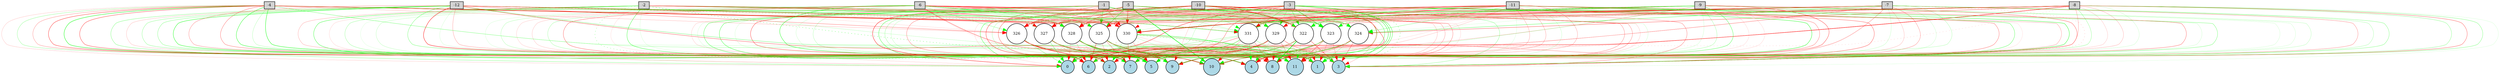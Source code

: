 digraph {
	node [fontsize=9 height=0.2 shape=circle width=0.2]
	-1 [fillcolor=lightgray shape=box style=filled]
	-2 [fillcolor=lightgray shape=box style=filled]
	-3 [fillcolor=lightgray shape=box style=filled]
	-4 [fillcolor=lightgray shape=box style=filled]
	-5 [fillcolor=lightgray shape=box style=filled]
	-6 [fillcolor=lightgray shape=box style=filled]
	-7 [fillcolor=lightgray shape=box style=filled]
	-8 [fillcolor=lightgray shape=box style=filled]
	-9 [fillcolor=lightgray shape=box style=filled]
	-10 [fillcolor=lightgray shape=box style=filled]
	-11 [fillcolor=lightgray shape=box style=filled]
	-12 [fillcolor=lightgray shape=box style=filled]
	0 [fillcolor=lightblue style=filled]
	1 [fillcolor=lightblue style=filled]
	2 [fillcolor=lightblue style=filled]
	3 [fillcolor=lightblue style=filled]
	4 [fillcolor=lightblue style=filled]
	5 [fillcolor=lightblue style=filled]
	6 [fillcolor=lightblue style=filled]
	7 [fillcolor=lightblue style=filled]
	8 [fillcolor=lightblue style=filled]
	9 [fillcolor=lightblue style=filled]
	10 [fillcolor=lightblue style=filled]
	11 [fillcolor=lightblue style=filled]
	322 [fillcolor=white style=filled]
	323 [fillcolor=white style=filled]
	324 [fillcolor=white style=filled]
	325 [fillcolor=white style=filled]
	326 [fillcolor=white style=filled]
	327 [fillcolor=white style=filled]
	328 [fillcolor=white style=filled]
	329 [fillcolor=white style=filled]
	330 [fillcolor=white style=filled]
	331 [fillcolor=white style=filled]
	-1 -> 322 [color=green penwidth=0.5167843331179414 style=solid]
	-1 -> 323 [color=red penwidth=0.12149385164377427 style=solid]
	-1 -> 324 [color=red penwidth=0.10478333972321426 style=solid]
	-1 -> 325 [color=green penwidth=0.5099560240608733 style=solid]
	-1 -> 326 [color=red penwidth=0.4734835714520754 style=solid]
	-1 -> 327 [color=red penwidth=0.2609245713518062 style=solid]
	-1 -> 328 [color=red penwidth=0.2574551812310045 style=solid]
	-1 -> 329 [color=green penwidth=0.20110696671321088 style=solid]
	-1 -> 330 [color=red penwidth=0.37498230052371617 style=solid]
	-1 -> 331 [color=green penwidth=0.1492222907643897 style=solid]
	-2 -> 322 [color=red penwidth=0.18746503895171018 style=solid]
	-2 -> 323 [color=green penwidth=0.2392888907063042 style=solid]
	-2 -> 324 [color=green penwidth=0.16056018836757202 style=solid]
	-2 -> 325 [color=green penwidth=0.38776876369865776 style=solid]
	-2 -> 326 [color=red penwidth=0.12448313911447906 style=solid]
	-2 -> 327 [color=green penwidth=0.19527113130052023 style=solid]
	-2 -> 328 [color=red penwidth=0.6573325648270224 style=solid]
	-2 -> 329 [color=red penwidth=0.3826431167108095 style=solid]
	-2 -> 330 [color=red penwidth=0.11818712960795019 style=solid]
	-2 -> 331 [color=red penwidth=0.17705369066119397 style=solid]
	-3 -> 322 [color=green penwidth=0.4060308454449916 style=solid]
	-3 -> 323 [color=green penwidth=0.8679654718649493 style=solid]
	-3 -> 324 [color=green penwidth=0.13578563441654506 style=solid]
	-3 -> 325 [color=red penwidth=0.28176650963135896 style=solid]
	-3 -> 326 [color=red penwidth=0.5977843761357279 style=solid]
	-3 -> 327 [color=red penwidth=0.5760660772997748 style=solid]
	-3 -> 328 [color=green penwidth=0.15504947474567515 style=solid]
	-3 -> 329 [color=green penwidth=0.28984382397506536 style=solid]
	-3 -> 330 [color=green penwidth=0.14415141209250465 style=solid]
	-3 -> 331 [color=green penwidth=0.38387697467004256 style=solid]
	-4 -> 322 [color=green penwidth=0.38096281700139656 style=solid]
	-4 -> 323 [color=green penwidth=0.35290141259780583 style=solid]
	-4 -> 324 [color=red penwidth=0.14386499900436656 style=solid]
	-4 -> 325 [color=green penwidth=0.11666005031066404 style=solid]
	-4 -> 326 [color=red penwidth=0.22972679595881648 style=solid]
	-4 -> 327 [color=red penwidth=0.5235691110444116 style=solid]
	-4 -> 328 [color=red penwidth=0.9846488904519413 style=solid]
	-4 -> 329 [color=green penwidth=0.1787328553760426 style=solid]
	-4 -> 330 [color=red penwidth=0.34685207224283 style=solid]
	-4 -> 331 [color=green penwidth=0.12940192760138447 style=solid]
	-5 -> 322 [color=green penwidth=0.2373660843130597 style=solid]
	-5 -> 323 [color=green penwidth=0.37658735883000594 style=solid]
	-5 -> 324 [color=green penwidth=0.3701453352125883 style=solid]
	-5 -> 325 [color=green penwidth=0.6200949820364862 style=solid]
	-5 -> 326 [color=red penwidth=0.17491416406132648 style=solid]
	-5 -> 327 [color=red penwidth=0.12090187288287613 style=solid]
	-5 -> 328 [color=red penwidth=0.5234250826904588 style=solid]
	-5 -> 329 [color=red penwidth=0.2407202145028423 style=solid]
	-5 -> 330 [color=red penwidth=0.5130307718891123 style=solid]
	-5 -> 331 [color=green penwidth=0.23633555994259478 style=solid]
	-6 -> 322 [color=red penwidth=0.5518999485528367 style=solid]
	-6 -> 323 [color=red penwidth=0.3024427030223722 style=solid]
	-6 -> 324 [color=red penwidth=0.3588386575206095 style=solid]
	-6 -> 325 [color=red penwidth=0.42847001705810994 style=solid]
	-6 -> 326 [color=green penwidth=0.3106515994873932 style=solid]
	-6 -> 327 [color=green penwidth=0.1198021135504443 style=solid]
	-6 -> 328 [color=green penwidth=0.36058295193670986 style=solid]
	-6 -> 329 [color=red penwidth=0.269155735155553 style=solid]
	-6 -> 330 [color=red penwidth=0.4898897934474894 style=solid]
	-6 -> 331 [color=green penwidth=0.5086976703728203 style=solid]
	-7 -> 322 [color=red penwidth=0.24448939167039882 style=solid]
	-7 -> 323 [color=red penwidth=0.30298604512478977 style=solid]
	-7 -> 324 [color=green penwidth=0.5266780877406485 style=solid]
	-7 -> 325 [color=red penwidth=0.4419911873505922 style=solid]
	-7 -> 326 [color=red penwidth=0.3895194701977269 style=solid]
	-7 -> 327 [color=red penwidth=0.407226610489975 style=solid]
	-7 -> 328 [color=red penwidth=0.36864980265494707 style=solid]
	-7 -> 329 [color=green penwidth=0.10551769361912156 style=solid]
	-7 -> 330 [color=red penwidth=0.6649756910733199 style=solid]
	-7 -> 331 [color=green penwidth=0.23728270192308265 style=solid]
	-8 -> 322 [color=green penwidth=0.20378032155659123 style=dotted]
	-8 -> 323 [color=red penwidth=0.34936184454408276 style=solid]
	-8 -> 324 [color=red penwidth=0.5450481521521641 style=solid]
	-8 -> 325 [color=red penwidth=0.5479409440400982 style=solid]
	-8 -> 326 [color=green penwidth=0.23742088919608825 style=solid]
	-8 -> 327 [color=green penwidth=0.3715432203342255 style=solid]
	-8 -> 328 [color=red penwidth=0.21720165115667733 style=solid]
	-8 -> 329 [color=green penwidth=0.2254507494628861 style=solid]
	-8 -> 330 [color=red penwidth=0.2839574026088939 style=solid]
	-8 -> 331 [color=red penwidth=0.25322452706283444 style=solid]
	-9 -> 322 [color=red penwidth=0.15498995733376936 style=solid]
	-9 -> 323 [color=green penwidth=0.3926092222804072 style=dotted]
	-9 -> 324 [color=green penwidth=0.11535698888114611 style=solid]
	-9 -> 325 [color=red penwidth=0.10723390195315514 style=solid]
	-9 -> 326 [color=red penwidth=0.16097125534984902 style=solid]
	-9 -> 327 [color=green penwidth=0.2344032940304686 style=solid]
	-9 -> 328 [color=green penwidth=0.19605601435286232 style=solid]
	-9 -> 329 [color=red penwidth=0.3152040236069922 style=solid]
	-9 -> 330 [color=green penwidth=0.4526405976640685 style=solid]
	-9 -> 331 [color=green penwidth=0.5982858673873832 style=solid]
	-10 -> 322 [color=red penwidth=0.9788124881192007 style=solid]
	-10 -> 323 [color=green penwidth=0.14578894628156808 style=solid]
	-10 -> 324 [color=green penwidth=0.38081880709200033 style=solid]
	-10 -> 325 [color=red penwidth=0.3472907569184185 style=solid]
	-10 -> 326 [color=red penwidth=0.2892764336914875 style=solid]
	-10 -> 327 [color=red penwidth=0.457073396889363 style=solid]
	-10 -> 328 [color=red penwidth=0.2712718788852995 style=solid]
	-10 -> 329 [color=green penwidth=0.27331914521940354 style=solid]
	-10 -> 330 [color=red penwidth=0.1029579726272647 style=solid]
	-10 -> 331 [color=green penwidth=0.2241303569929431 style=solid]
	-11 -> 322 [color=green penwidth=0.6328451008799555 style=solid]
	-11 -> 323 [color=green penwidth=0.12192928211023871 style=solid]
	-11 -> 324 [color=green penwidth=0.36414899891050423 style=solid]
	-11 -> 325 [color=red penwidth=0.15662256514126882 style=solid]
	-11 -> 326 [color=red penwidth=0.31009982821188126 style=solid]
	-11 -> 327 [color=red penwidth=0.36427907259866465 style=solid]
	-11 -> 328 [color=red penwidth=0.24863007747498767 style=solid]
	-11 -> 329 [color=red penwidth=0.3757969778307495 style=solid]
	-11 -> 330 [color=red penwidth=0.8455414555983605 style=solid]
	-11 -> 331 [color=red penwidth=0.5573895847371511 style=solid]
	-12 -> 322 [color=green penwidth=0.3269564040006428 style=solid]
	-12 -> 323 [color=green penwidth=0.21514795631904926 style=solid]
	-12 -> 324 [color=green penwidth=0.24731136512179425 style=solid]
	-12 -> 325 [color=green penwidth=0.2216316796448144 style=solid]
	-12 -> 326 [color=red penwidth=0.4442196509952919 style=solid]
	-12 -> 327 [color=red penwidth=0.1168081999951133 style=solid]
	-12 -> 328 [color=green penwidth=0.37529619491874655 style=dotted]
	-12 -> 329 [color=green penwidth=0.22880409208399363 style=solid]
	-12 -> 330 [color=red penwidth=0.6499166548773624 style=solid]
	-12 -> 331 [color=red penwidth=0.17541919792362237 style=dotted]
	322 -> 0 [color=green penwidth=0.13631583811971548 style=solid]
	322 -> 1 [color=red penwidth=0.10830245853902168 style=solid]
	322 -> 2 [color=green penwidth=0.22145880988190694 style=solid]
	322 -> 3 [color=red penwidth=0.5829577382811031 style=solid]
	322 -> 4 [color=red penwidth=0.262159276236107 style=solid]
	322 -> 5 [color=red penwidth=0.11136387693293652 style=solid]
	322 -> 6 [color=red penwidth=0.42225620222531846 style=solid]
	322 -> 7 [color=red penwidth=0.14492922695164512 style=solid]
	322 -> 8 [color=green penwidth=1.2713872475948165 style=solid]
	322 -> 9 [color=green penwidth=0.23356559098361693 style=solid]
	322 -> 10 [color=green penwidth=0.14555808560513217 style=solid]
	322 -> 11 [color=green penwidth=0.21028581875269708 style=solid]
	323 -> 0 [color=green penwidth=0.15385538163011658 style=solid]
	323 -> 1 [color=red penwidth=0.2852537923570224 style=solid]
	323 -> 2 [color=green penwidth=0.3673270461181126 style=dotted]
	323 -> 3 [color=red penwidth=0.33626583288781065 style=solid]
	323 -> 4 [color=red penwidth=0.28726290293709966 style=solid]
	323 -> 5 [color=green penwidth=0.33192866197513626 style=solid]
	323 -> 6 [color=red penwidth=0.3087893719859427 style=solid]
	323 -> 7 [color=green penwidth=0.21644936711978385 style=solid]
	323 -> 8 [color=red penwidth=0.22404795108742204 style=solid]
	323 -> 9 [color=green penwidth=0.38306400356023806 style=solid]
	323 -> 10 [color=green penwidth=0.27446176507821357 style=solid]
	323 -> 11 [color=red penwidth=0.48481121247089887 style=solid]
	324 -> 0 [color=red penwidth=0.2858228868985211 style=solid]
	324 -> 1 [color=green penwidth=0.26793646320861664 style=solid]
	324 -> 2 [color=green penwidth=0.11853234222769218 style=solid]
	324 -> 3 [color=red penwidth=0.4435382983624372 style=solid]
	324 -> 4 [color=red penwidth=0.6806858524607159 style=dotted]
	324 -> 5 [color=green penwidth=0.4602875508152514 style=dotted]
	324 -> 6 [color=green penwidth=0.30597287015429686 style=solid]
	324 -> 7 [color=green penwidth=0.2318903989606223 style=solid]
	324 -> 8 [color=red penwidth=0.22278931246501255 style=solid]
	324 -> 9 [color=green penwidth=0.40569374596108876 style=solid]
	324 -> 10 [color=red penwidth=0.14270053852142095 style=solid]
	324 -> 11 [color=red penwidth=0.38803784814659026 style=solid]
	325 -> 0 [color=red penwidth=0.1090875907746147 style=solid]
	325 -> 1 [color=green penwidth=0.21267271671235777 style=solid]
	325 -> 2 [color=red penwidth=0.3084332392454018 style=solid]
	325 -> 3 [color=green penwidth=0.5926043209274512 style=solid]
	325 -> 4 [color=green penwidth=0.41438380352352355 style=solid]
	325 -> 5 [color=green penwidth=0.5179402561091144 style=solid]
	325 -> 6 [color=red penwidth=0.6682994164549042 style=solid]
	325 -> 7 [color=red penwidth=0.36561965857456713 style=solid]
	325 -> 8 [color=green penwidth=0.11073697598673383 style=solid]
	325 -> 9 [color=red penwidth=0.17510045280989478 style=solid]
	325 -> 10 [color=green penwidth=0.11526621370515286 style=solid]
	325 -> 11 [color=red penwidth=0.5063622091490565 style=solid]
	326 -> 0 [color=green penwidth=0.3779715099356896 style=solid]
	326 -> 1 [color=red penwidth=0.3912358499518006 style=solid]
	326 -> 2 [color=red penwidth=0.43013195867910037 style=solid]
	326 -> 3 [color=green penwidth=0.2632629976873271 style=solid]
	326 -> 4 [color=green penwidth=0.1090546982423766 style=solid]
	326 -> 5 [color=green penwidth=0.44059261225491386 style=solid]
	326 -> 6 [color=red penwidth=0.3449484653086029 style=solid]
	326 -> 7 [color=red penwidth=0.43940049782568025 style=solid]
	326 -> 8 [color=red penwidth=0.21419507860754877 style=solid]
	326 -> 9 [color=red penwidth=0.1901820024195291 style=solid]
	326 -> 10 [color=red penwidth=0.22952598908715102 style=solid]
	326 -> 11 [color=red penwidth=0.4598893500499057 style=solid]
	327 -> 0 [color=green penwidth=0.42309989153847183 style=solid]
	327 -> 1 [color=red penwidth=0.24746804918811188 style=solid]
	327 -> 2 [color=green penwidth=0.24178689015838223 style=solid]
	327 -> 3 [color=green penwidth=0.1229734148415 style=solid]
	327 -> 4 [color=red penwidth=0.12569670249301762 style=solid]
	327 -> 5 [color=green penwidth=0.23760881860095093 style=solid]
	327 -> 6 [color=red penwidth=0.20987892809205738 style=solid]
	327 -> 7 [color=red penwidth=0.3471903913465574 style=solid]
	327 -> 8 [color=green penwidth=0.25040145615480286 style=solid]
	327 -> 9 [color=red penwidth=0.6428831141792419 style=solid]
	327 -> 10 [color=green penwidth=0.14126370598864946 style=solid]
	327 -> 11 [color=green penwidth=0.21378371483013653 style=solid]
	328 -> 0 [color=red penwidth=0.219628006572137 style=solid]
	328 -> 1 [color=green penwidth=0.22432540299277898 style=solid]
	328 -> 2 [color=red penwidth=0.14472163672220184 style=solid]
	328 -> 3 [color=red penwidth=0.21989361322326173 style=solid]
	328 -> 4 [color=red penwidth=0.28442514305974387 style=solid]
	328 -> 5 [color=green penwidth=1.1554304291683795 style=solid]
	328 -> 6 [color=red penwidth=0.29606463002605093 style=solid]
	328 -> 7 [color=green penwidth=0.49855534646161737 style=solid]
	328 -> 8 [color=red penwidth=0.10539935279456225 style=solid]
	328 -> 9 [color=green penwidth=0.4589542330062433 style=solid]
	328 -> 10 [color=red penwidth=0.33476078573935486 style=solid]
	328 -> 11 [color=red penwidth=0.10117596713746202 style=solid]
	329 -> 0 [color=green penwidth=0.36918115051967626 style=solid]
	329 -> 1 [color=red penwidth=0.16645583933040559 style=solid]
	329 -> 2 [color=red penwidth=0.12897199370002163 style=dotted]
	329 -> 3 [color=red penwidth=0.3956985851237844 style=solid]
	329 -> 4 [color=green penwidth=0.18164639414234665 style=solid]
	329 -> 5 [color=red penwidth=0.16592610540202896 style=solid]
	329 -> 6 [color=red penwidth=0.8198703424963526 style=solid]
	329 -> 7 [color=red penwidth=0.681266388659988 style=solid]
	329 -> 8 [color=red penwidth=0.33646049434196135 style=dotted]
	329 -> 9 [color=red penwidth=0.34016606776075586 style=solid]
	329 -> 10 [color=green penwidth=0.30265979326299 style=solid]
	329 -> 11 [color=red penwidth=0.3514847809259247 style=solid]
	330 -> 0 [color=green penwidth=0.2749601515516764 style=dotted]
	330 -> 1 [color=green penwidth=0.4259873066327906 style=solid]
	330 -> 2 [color=green penwidth=0.2007027727280381 style=solid]
	330 -> 3 [color=green penwidth=0.38795586914912594 style=dotted]
	330 -> 4 [color=red penwidth=0.1389085656181339 style=solid]
	330 -> 5 [color=red penwidth=0.31825224634659455 style=solid]
	330 -> 6 [color=red penwidth=0.3182856184564493 style=dotted]
	330 -> 7 [color=red penwidth=0.3846169693313145 style=solid]
	330 -> 8 [color=red penwidth=0.18950076223697354 style=solid]
	330 -> 9 [color=green penwidth=0.31160540033204887 style=dotted]
	330 -> 10 [color=green penwidth=0.19658773479162495 style=solid]
	330 -> 11 [color=green penwidth=0.6712524325149447 style=solid]
	331 -> 0 [color=green penwidth=0.2714484454890812 style=solid]
	331 -> 1 [color=green penwidth=0.11769439622261425 style=solid]
	331 -> 2 [color=red penwidth=0.4764361830028049 style=solid]
	331 -> 3 [color=green penwidth=0.15519843170440276 style=solid]
	331 -> 4 [color=green penwidth=0.4029792433565754 style=solid]
	331 -> 5 [color=green penwidth=0.5093006438258442 style=solid]
	331 -> 6 [color=green penwidth=0.2239375726715619 style=solid]
	331 -> 7 [color=green penwidth=0.26328275167394577 style=solid]
	331 -> 8 [color=red penwidth=0.3602691826073495 style=solid]
	331 -> 9 [color=red penwidth=0.10110684887906213 style=solid]
	331 -> 10 [color=red penwidth=0.292680417885549 style=solid]
	331 -> 11 [color=green penwidth=0.10189713312995963 style=solid]
	-1 -> 0 [color=red penwidth=0.1623769209275998 style=solid]
	-1 -> 1 [color=green penwidth=0.5611310018747053 style=dotted]
	-1 -> 2 [color=green penwidth=0.5393087689620341 style=solid]
	-1 -> 3 [color=green penwidth=0.33571287471158373 style=solid]
	-1 -> 4 [color=green penwidth=0.620488137419968 style=solid]
	-1 -> 5 [color=green penwidth=0.1273119497395203 style=solid]
	-1 -> 6 [color=green penwidth=0.12338865384732434 style=solid]
	-1 -> 7 [color=green penwidth=0.575733298275973 style=solid]
	-1 -> 8 [color=green penwidth=0.5253210282891989 style=solid]
	-1 -> 9 [color=red penwidth=0.5710122718651822 style=solid]
	-1 -> 10 [color=green penwidth=0.12401632112932981 style=solid]
	-1 -> 11 [color=green penwidth=0.578888687638521 style=solid]
	-2 -> 0 [color=red penwidth=0.2583135961209335 style=solid]
	-2 -> 1 [color=green penwidth=0.1240656721046561 style=solid]
	-2 -> 2 [color=red penwidth=0.1347033844415121 style=solid]
	-2 -> 3 [color=green penwidth=0.18889183995871056 style=solid]
	-2 -> 4 [color=green penwidth=0.40559509050946985 style=dotted]
	-2 -> 5 [color=green penwidth=0.10081976395217261 style=solid]
	-2 -> 6 [color=green penwidth=0.5833044526317865 style=solid]
	-2 -> 7 [color=green penwidth=0.293605025209586 style=solid]
	-2 -> 8 [color=red penwidth=0.11369185848270809 style=solid]
	-2 -> 9 [color=green penwidth=0.19961480292950215 style=solid]
	-2 -> 10 [color=green penwidth=0.5327697707208123 style=dotted]
	-2 -> 11 [color=green penwidth=0.5807439093102535 style=solid]
	-3 -> 0 [color=red penwidth=0.6778719398514755 style=solid]
	-3 -> 1 [color=red penwidth=0.10000033187530538 style=solid]
	-3 -> 2 [color=red penwidth=0.3096619391481832 style=solid]
	-3 -> 3 [color=red penwidth=0.29716779157675965 style=solid]
	-3 -> 4 [color=green penwidth=0.6825557149216894 style=solid]
	-3 -> 5 [color=red penwidth=0.36507046830611145 style=solid]
	-3 -> 6 [color=green penwidth=0.21409978393102314 style=solid]
	-3 -> 7 [color=red penwidth=0.469256439477433 style=solid]
	-3 -> 8 [color=red penwidth=0.43142687012203706 style=solid]
	-3 -> 9 [color=green penwidth=0.686516245982796 style=solid]
	-3 -> 10 [color=green penwidth=0.6496212723608521 style=solid]
	-3 -> 11 [color=green penwidth=0.4930548543742478 style=solid]
	-4 -> 0 [color=red penwidth=0.171829763728441 style=solid]
	-4 -> 1 [color=green penwidth=0.7663251794621657 style=solid]
	-4 -> 2 [color=red penwidth=0.3341994483216886 style=solid]
	-4 -> 3 [color=green penwidth=0.16991800446499916 style=solid]
	-4 -> 4 [color=red penwidth=0.4315932029434657 style=solid]
	-4 -> 5 [color=green penwidth=0.7817324295276926 style=solid]
	-4 -> 6 [color=green penwidth=0.3159073737426127 style=solid]
	-4 -> 7 [color=red penwidth=0.6292898462112785 style=solid]
	-4 -> 8 [color=green penwidth=0.6811884126812185 style=solid]
	-4 -> 9 [color=red penwidth=0.5849251625503264 style=solid]
	-4 -> 10 [color=green penwidth=0.32422462966783977 style=solid]
	-4 -> 11 [color=green penwidth=0.22761134596139407 style=solid]
	-5 -> 0 [color=red penwidth=0.7473018809043077 style=solid]
	-5 -> 1 [color=red penwidth=0.1336136732255222 style=solid]
	-5 -> 2 [color=green penwidth=0.306064302023888 style=solid]
	-5 -> 3 [color=red penwidth=0.4029783392570252 style=solid]
	-5 -> 4 [color=red penwidth=0.22707847197708603 style=solid]
	-5 -> 5 [color=red penwidth=0.40174192030722167 style=solid]
	-5 -> 6 [color=green penwidth=0.5647124381559809 style=solid]
	-5 -> 7 [color=green penwidth=0.19698623019954475 style=solid]
	-5 -> 8 [color=red penwidth=0.30936591841057304 style=solid]
	-5 -> 9 [color=red penwidth=0.3983425819302234 style=solid]
	-5 -> 10 [color=green penwidth=1.0832737511161679 style=solid]
	-5 -> 11 [color=red penwidth=0.3928124988229885 style=solid]
	-6 -> 0 [color=green penwidth=0.12187137799327719 style=solid]
	-6 -> 1 [color=red penwidth=0.5528524025677763 style=solid]
	-6 -> 2 [color=red penwidth=0.1578265370556879 style=solid]
	-6 -> 3 [color=red penwidth=0.234490784242942 style=solid]
	-6 -> 4 [color=green penwidth=0.6820453073173242 style=solid]
	-6 -> 5 [color=green penwidth=0.2688218042315076 style=solid]
	-6 -> 6 [color=green penwidth=0.22800156487524087 style=solid]
	-6 -> 7 [color=red penwidth=0.18693833735092286 style=solid]
	-6 -> 8 [color=green penwidth=0.152369395046148 style=solid]
	-6 -> 9 [color=red penwidth=0.47341906657701105 style=solid]
	-6 -> 10 [color=red penwidth=0.10190546234239586 style=solid]
	-6 -> 11 [color=green penwidth=0.23103697312853352 style=solid]
	-7 -> 0 [color=red penwidth=0.25143868238322364 style=solid]
	-7 -> 1 [color=green penwidth=0.3765657624220692 style=solid]
	-7 -> 2 [color=red penwidth=0.21511664417560028 style=solid]
	-7 -> 3 [color=red penwidth=0.2147827657505268 style=dotted]
	-7 -> 4 [color=red penwidth=0.3842320039647842 style=solid]
	-7 -> 5 [color=green penwidth=0.14874094224601947 style=solid]
	-7 -> 6 [color=green penwidth=0.17444694150838486 style=solid]
	-7 -> 7 [color=red penwidth=0.33853431299957615 style=solid]
	-7 -> 8 [color=red penwidth=0.3546412369151968 style=solid]
	-7 -> 9 [color=green penwidth=0.23586081564117614 style=solid]
	-7 -> 10 [color=red penwidth=0.21655738370765165 style=solid]
	-7 -> 11 [color=green penwidth=0.2472603618666733 style=solid]
	-8 -> 0 [color=red penwidth=0.7780725552460265 style=solid]
	-8 -> 1 [color=green penwidth=0.38108159010213893 style=solid]
	-8 -> 2 [color=green penwidth=0.31970297420547544 style=solid]
	-8 -> 3 [color=green penwidth=0.1074484492372332 style=solid]
	-8 -> 4 [color=red penwidth=0.1650648601171498 style=dotted]
	-8 -> 5 [color=red penwidth=0.23656388387767732 style=solid]
	-8 -> 6 [color=red penwidth=0.31431235270310454 style=solid]
	-8 -> 7 [color=red penwidth=0.181558282147271 style=solid]
	-8 -> 8 [color=green penwidth=0.3389753435015267 style=solid]
	-8 -> 9 [color=green penwidth=0.1519051033208298 style=solid]
	-8 -> 10 [color=red penwidth=0.25432670623955506 style=solid]
	-8 -> 11 [color=red penwidth=0.48441529178171805 style=solid]
	-9 -> 0 [color=red penwidth=0.22982595545193316 style=solid]
	-9 -> 1 [color=green penwidth=0.20102072831595907 style=solid]
	-9 -> 2 [color=green penwidth=0.2680624696084889 style=solid]
	-9 -> 3 [color=red penwidth=0.48521502978831266 style=solid]
	-9 -> 4 [color=red penwidth=0.5556353998755759 style=solid]
	-9 -> 5 [color=red penwidth=0.12264501701838493 style=solid]
	-9 -> 6 [color=green penwidth=0.14604461323694126 style=solid]
	-9 -> 7 [color=green penwidth=0.5208261195749618 style=solid]
	-9 -> 8 [color=green penwidth=0.12792355784965592 style=solid]
	-9 -> 9 [color=red penwidth=0.12614326113539764 style=solid]
	-9 -> 10 [color=green penwidth=0.2390377788634935 style=solid]
	-9 -> 11 [color=green penwidth=0.1304182321074021 style=solid]
	-10 -> 0 [color=red penwidth=0.13558934805729955 style=solid]
	-10 -> 1 [color=green penwidth=0.15579734489917874 style=solid]
	-10 -> 2 [color=red penwidth=0.6045797548720419 style=solid]
	-10 -> 3 [color=red penwidth=0.5026843993049095 style=solid]
	-10 -> 4 [color=red penwidth=0.36555971462691694 style=solid]
	-10 -> 5 [color=red penwidth=0.19979370028093674 style=solid]
	-10 -> 6 [color=green penwidth=0.5670662344210188 style=solid]
	-10 -> 7 [color=green penwidth=0.25188799902103204 style=solid]
	-10 -> 8 [color=red penwidth=0.3586745283518068 style=solid]
	-10 -> 9 [color=red penwidth=0.18902918581268507 style=solid]
	-10 -> 10 [color=red penwidth=0.5955038640410206 style=solid]
	-10 -> 11 [color=red penwidth=0.16818776321531959 style=solid]
	-11 -> 0 [color=red penwidth=0.10925292640081617 style=solid]
	-11 -> 1 [color=green penwidth=0.414927005280465 style=solid]
	-11 -> 2 [color=red penwidth=0.26849612703576436 style=solid]
	-11 -> 3 [color=green penwidth=0.659955830818114 style=solid]
	-11 -> 4 [color=red penwidth=0.3953300813485534 style=solid]
	-11 -> 5 [color=green penwidth=0.17071638216446827 style=solid]
	-11 -> 6 [color=green penwidth=0.11602538673381596 style=solid]
	-11 -> 7 [color=red penwidth=0.295054273427644 style=solid]
	-11 -> 8 [color=red penwidth=0.44928831689343995 style=solid]
	-11 -> 9 [color=red penwidth=0.2903707014894015 style=solid]
	-11 -> 10 [color=red penwidth=0.18754445757206037 style=solid]
	-11 -> 11 [color=green penwidth=0.1455292559683854 style=solid]
	-12 -> 0 [color=green penwidth=0.3856048038491495 style=solid]
	-12 -> 1 [color=red penwidth=0.29976709732837514 style=solid]
	-12 -> 2 [color=green penwidth=0.33704206340349574 style=solid]
	-12 -> 3 [color=green penwidth=0.44475248286683955 style=solid]
	-12 -> 4 [color=green penwidth=0.41783135998869414 style=solid]
	-12 -> 5 [color=green penwidth=0.7161703653827312 style=solid]
	-12 -> 6 [color=red penwidth=0.1975404946890249 style=solid]
	-12 -> 7 [color=green penwidth=0.3641610841383105 style=solid]
	-12 -> 8 [color=red penwidth=0.7779186834099726 style=solid]
	-12 -> 9 [color=red penwidth=0.3569159873224148 style=solid]
	-12 -> 10 [color=red penwidth=0.5319741731037795 style=solid]
	-12 -> 11 [color=green penwidth=0.13258658099657483 style=solid]
}
